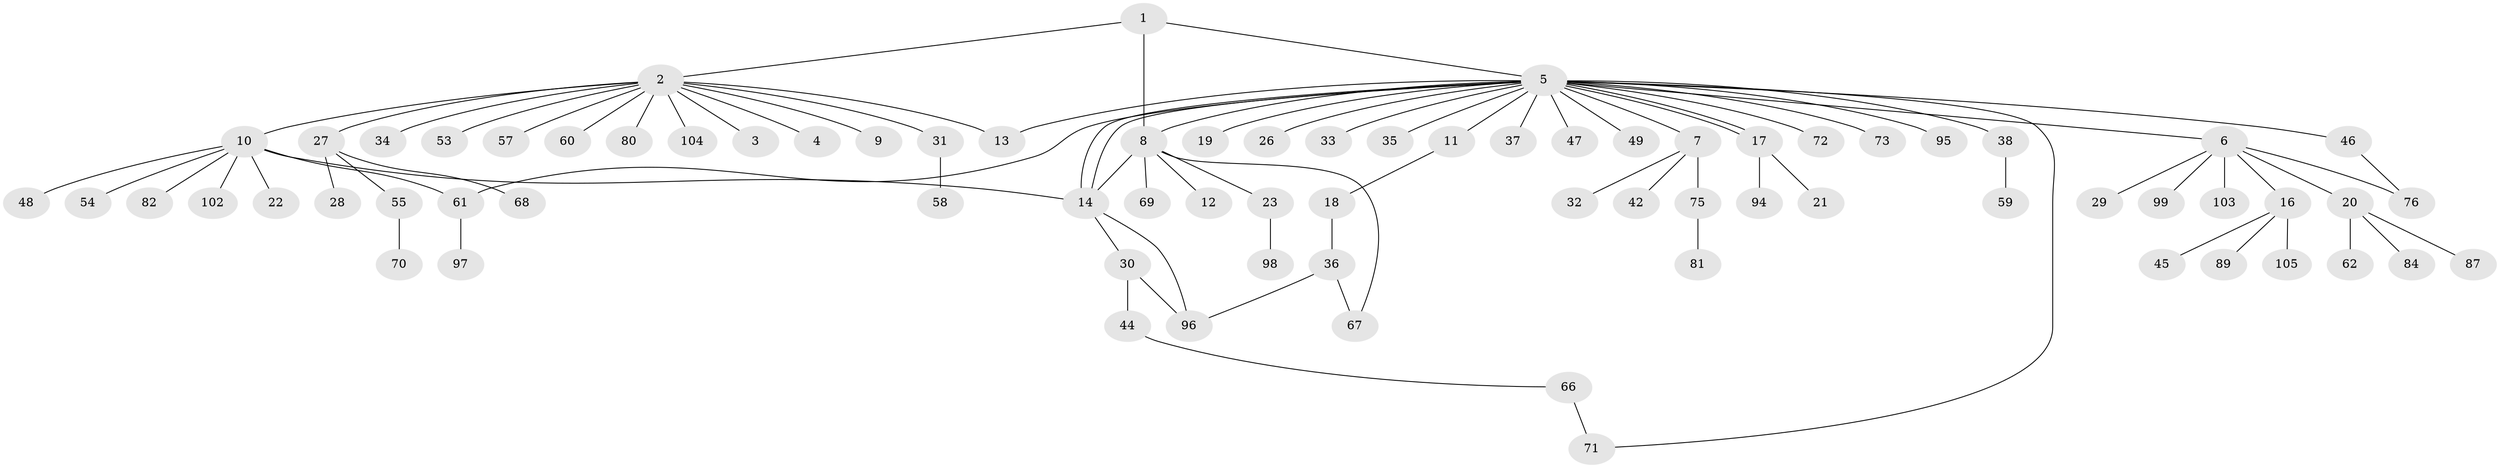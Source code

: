 // original degree distribution, {4: 0.02857142857142857, 13: 0.009523809523809525, 1: 0.580952380952381, 25: 0.009523809523809525, 7: 0.009523809523809525, 8: 0.009523809523809525, 9: 0.009523809523809525, 2: 0.20952380952380953, 3: 0.08571428571428572, 6: 0.009523809523809525, 5: 0.0380952380952381}
// Generated by graph-tools (version 1.1) at 2025/11/02/27/25 16:11:10]
// undirected, 77 vertices, 88 edges
graph export_dot {
graph [start="1"]
  node [color=gray90,style=filled];
  1 [super="+91"];
  2 [super="+74"];
  3;
  4;
  5 [super="+15"];
  6 [super="+41"];
  7;
  8 [super="+50"];
  9;
  10 [super="+88"];
  11;
  12;
  13 [super="+25"];
  14 [super="+39"];
  16 [super="+40"];
  17 [super="+83"];
  18;
  19;
  20 [super="+85"];
  21;
  22;
  23 [super="+24"];
  26 [super="+43"];
  27 [super="+65"];
  28;
  29 [super="+77"];
  30 [super="+64"];
  31;
  32;
  33;
  34 [super="+56"];
  35;
  36 [super="+86"];
  37 [super="+79"];
  38 [super="+51"];
  42 [super="+100"];
  44 [super="+52"];
  45;
  46 [super="+78"];
  47 [super="+90"];
  48;
  49;
  53;
  54 [super="+92"];
  55;
  57;
  58;
  59;
  60;
  61 [super="+63"];
  62;
  66;
  67;
  68;
  69;
  70;
  71;
  72;
  73 [super="+93"];
  75;
  76;
  80;
  81;
  82;
  84;
  87;
  89;
  94;
  95;
  96 [super="+101"];
  97;
  98;
  99;
  102;
  103;
  104;
  105;
  1 -- 2;
  1 -- 5;
  1 -- 8;
  2 -- 3;
  2 -- 4;
  2 -- 9;
  2 -- 10;
  2 -- 27;
  2 -- 31;
  2 -- 34;
  2 -- 53;
  2 -- 57;
  2 -- 60;
  2 -- 104;
  2 -- 80;
  2 -- 13;
  5 -- 6;
  5 -- 7;
  5 -- 8;
  5 -- 11;
  5 -- 13;
  5 -- 14;
  5 -- 14;
  5 -- 17;
  5 -- 17;
  5 -- 19;
  5 -- 26;
  5 -- 33;
  5 -- 35;
  5 -- 37;
  5 -- 38;
  5 -- 46;
  5 -- 47;
  5 -- 49;
  5 -- 61;
  5 -- 71;
  5 -- 72;
  5 -- 73;
  5 -- 95;
  6 -- 16;
  6 -- 20;
  6 -- 29;
  6 -- 99;
  6 -- 103;
  6 -- 76;
  7 -- 32;
  7 -- 42;
  7 -- 75;
  8 -- 12;
  8 -- 14;
  8 -- 23;
  8 -- 67;
  8 -- 69;
  10 -- 14;
  10 -- 22;
  10 -- 48;
  10 -- 54;
  10 -- 82;
  10 -- 102;
  10 -- 61;
  11 -- 18;
  14 -- 30;
  14 -- 96;
  16 -- 45;
  16 -- 89;
  16 -- 105;
  17 -- 21;
  17 -- 94;
  18 -- 36;
  20 -- 62;
  20 -- 84;
  20 -- 87;
  23 -- 98;
  27 -- 28;
  27 -- 55;
  27 -- 68;
  30 -- 44;
  30 -- 96;
  31 -- 58;
  36 -- 96;
  36 -- 67;
  38 -- 59;
  44 -- 66;
  46 -- 76;
  55 -- 70;
  61 -- 97;
  66 -- 71;
  75 -- 81;
}
